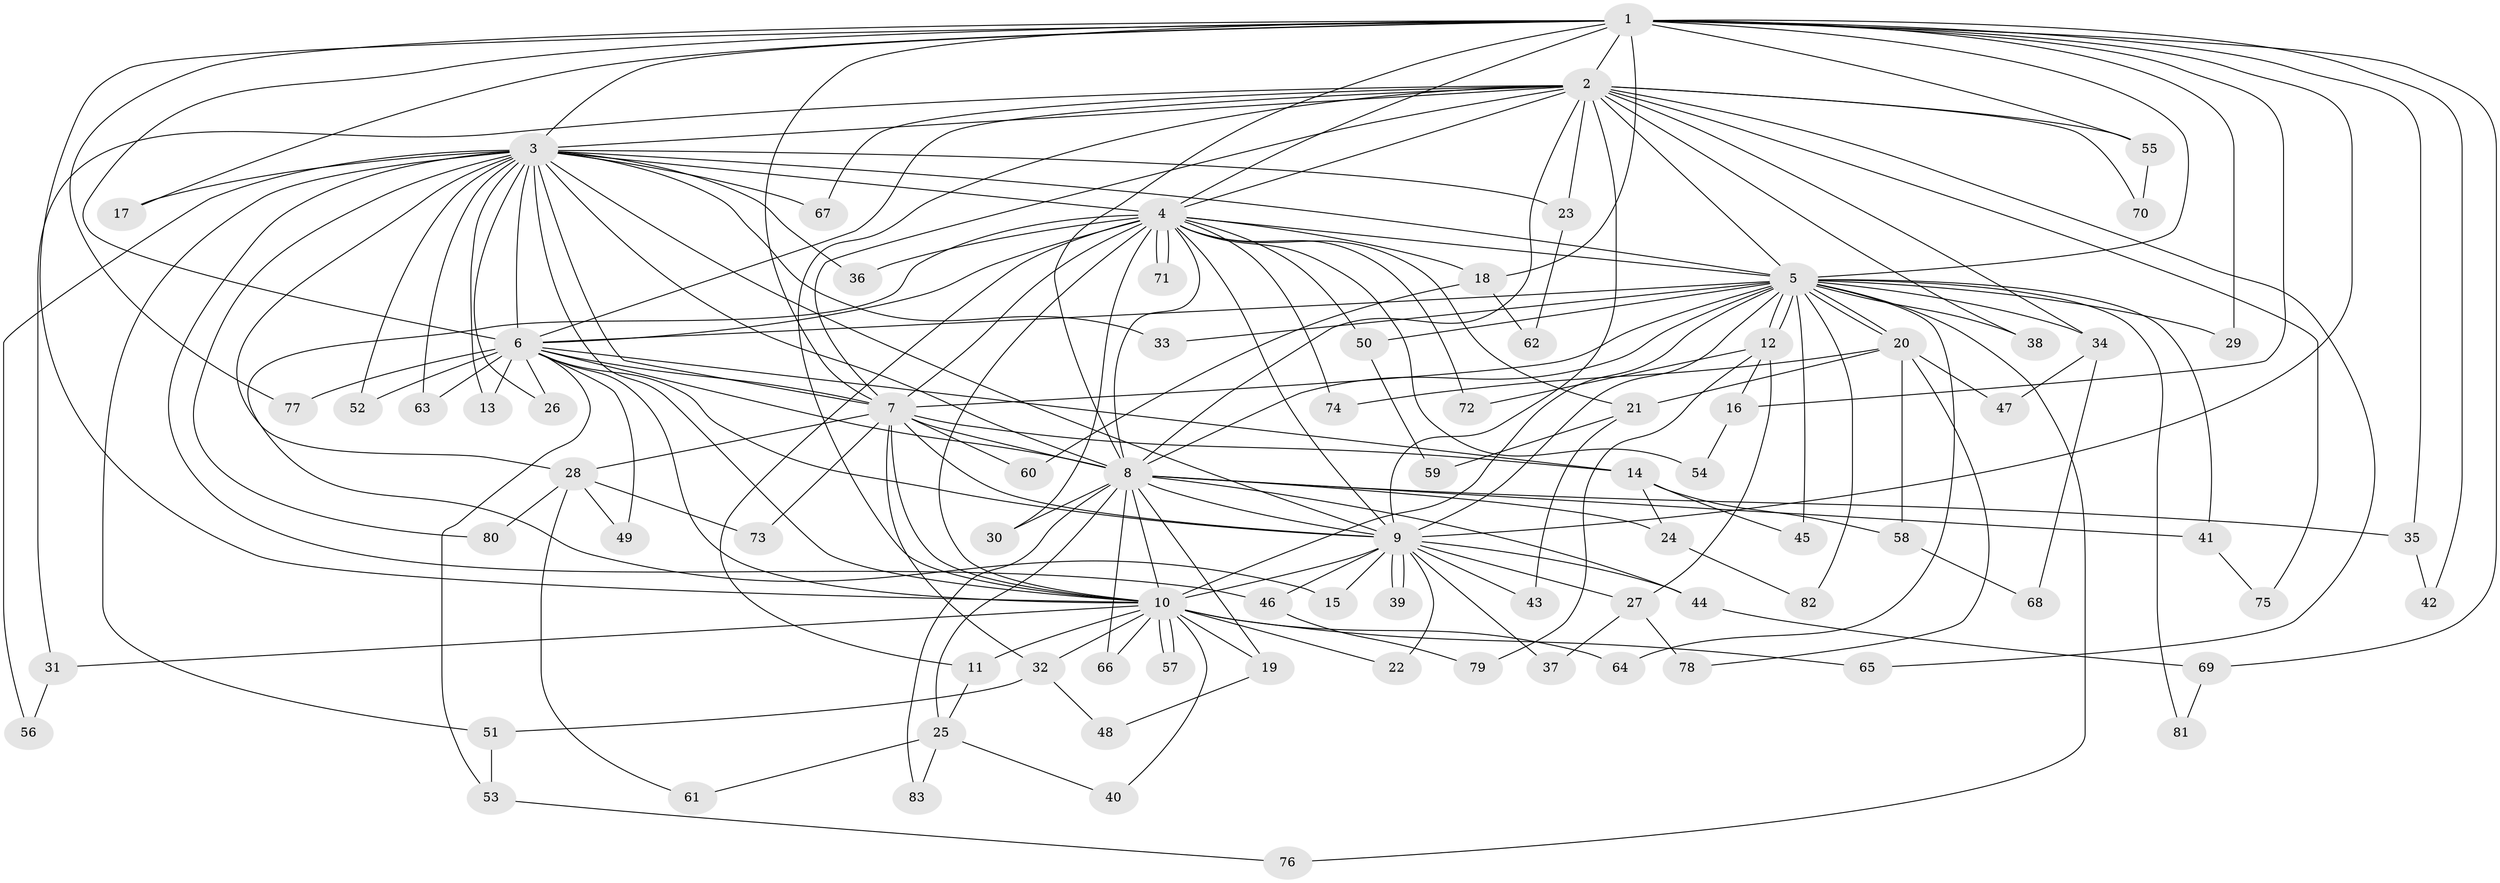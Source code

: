 // coarse degree distribution, {17: 0.03389830508474576, 16: 0.03389830508474576, 20: 0.01694915254237288, 19: 0.03389830508474576, 26: 0.01694915254237288, 13: 0.01694915254237288, 18: 0.01694915254237288, 5: 0.05084745762711865, 2: 0.4915254237288136, 3: 0.2033898305084746, 4: 0.06779661016949153, 8: 0.01694915254237288}
// Generated by graph-tools (version 1.1) at 2025/51/02/27/25 19:51:45]
// undirected, 83 vertices, 191 edges
graph export_dot {
graph [start="1"]
  node [color=gray90,style=filled];
  1;
  2;
  3;
  4;
  5;
  6;
  7;
  8;
  9;
  10;
  11;
  12;
  13;
  14;
  15;
  16;
  17;
  18;
  19;
  20;
  21;
  22;
  23;
  24;
  25;
  26;
  27;
  28;
  29;
  30;
  31;
  32;
  33;
  34;
  35;
  36;
  37;
  38;
  39;
  40;
  41;
  42;
  43;
  44;
  45;
  46;
  47;
  48;
  49;
  50;
  51;
  52;
  53;
  54;
  55;
  56;
  57;
  58;
  59;
  60;
  61;
  62;
  63;
  64;
  65;
  66;
  67;
  68;
  69;
  70;
  71;
  72;
  73;
  74;
  75;
  76;
  77;
  78;
  79;
  80;
  81;
  82;
  83;
  1 -- 2;
  1 -- 3;
  1 -- 4;
  1 -- 5;
  1 -- 6;
  1 -- 7;
  1 -- 8;
  1 -- 9;
  1 -- 10;
  1 -- 16;
  1 -- 17;
  1 -- 18;
  1 -- 29;
  1 -- 35;
  1 -- 42;
  1 -- 55;
  1 -- 69;
  1 -- 77;
  2 -- 3;
  2 -- 4;
  2 -- 5;
  2 -- 6;
  2 -- 7;
  2 -- 8;
  2 -- 9;
  2 -- 10;
  2 -- 23;
  2 -- 31;
  2 -- 34;
  2 -- 38;
  2 -- 55;
  2 -- 65;
  2 -- 67;
  2 -- 70;
  2 -- 75;
  3 -- 4;
  3 -- 5;
  3 -- 6;
  3 -- 7;
  3 -- 8;
  3 -- 9;
  3 -- 10;
  3 -- 13;
  3 -- 17;
  3 -- 23;
  3 -- 26;
  3 -- 28;
  3 -- 33;
  3 -- 36;
  3 -- 46;
  3 -- 51;
  3 -- 52;
  3 -- 56;
  3 -- 63;
  3 -- 67;
  3 -- 80;
  4 -- 5;
  4 -- 6;
  4 -- 7;
  4 -- 8;
  4 -- 9;
  4 -- 10;
  4 -- 11;
  4 -- 15;
  4 -- 18;
  4 -- 21;
  4 -- 30;
  4 -- 36;
  4 -- 50;
  4 -- 54;
  4 -- 71;
  4 -- 71;
  4 -- 72;
  4 -- 74;
  5 -- 6;
  5 -- 7;
  5 -- 8;
  5 -- 9;
  5 -- 10;
  5 -- 12;
  5 -- 12;
  5 -- 20;
  5 -- 20;
  5 -- 29;
  5 -- 33;
  5 -- 34;
  5 -- 38;
  5 -- 41;
  5 -- 45;
  5 -- 50;
  5 -- 64;
  5 -- 76;
  5 -- 81;
  5 -- 82;
  6 -- 7;
  6 -- 8;
  6 -- 9;
  6 -- 10;
  6 -- 13;
  6 -- 14;
  6 -- 26;
  6 -- 49;
  6 -- 52;
  6 -- 53;
  6 -- 63;
  6 -- 77;
  7 -- 8;
  7 -- 9;
  7 -- 10;
  7 -- 14;
  7 -- 28;
  7 -- 32;
  7 -- 60;
  7 -- 73;
  8 -- 9;
  8 -- 10;
  8 -- 19;
  8 -- 24;
  8 -- 25;
  8 -- 30;
  8 -- 35;
  8 -- 41;
  8 -- 44;
  8 -- 66;
  8 -- 83;
  9 -- 10;
  9 -- 15;
  9 -- 22;
  9 -- 27;
  9 -- 37;
  9 -- 39;
  9 -- 39;
  9 -- 43;
  9 -- 44;
  9 -- 46;
  10 -- 11;
  10 -- 19;
  10 -- 22;
  10 -- 31;
  10 -- 32;
  10 -- 40;
  10 -- 57;
  10 -- 57;
  10 -- 64;
  10 -- 65;
  10 -- 66;
  11 -- 25;
  12 -- 16;
  12 -- 27;
  12 -- 72;
  12 -- 79;
  14 -- 24;
  14 -- 45;
  14 -- 58;
  16 -- 54;
  18 -- 60;
  18 -- 62;
  19 -- 48;
  20 -- 21;
  20 -- 47;
  20 -- 58;
  20 -- 74;
  20 -- 78;
  21 -- 43;
  21 -- 59;
  23 -- 62;
  24 -- 82;
  25 -- 40;
  25 -- 61;
  25 -- 83;
  27 -- 37;
  27 -- 78;
  28 -- 49;
  28 -- 61;
  28 -- 73;
  28 -- 80;
  31 -- 56;
  32 -- 48;
  32 -- 51;
  34 -- 47;
  34 -- 68;
  35 -- 42;
  41 -- 75;
  44 -- 69;
  46 -- 79;
  50 -- 59;
  51 -- 53;
  53 -- 76;
  55 -- 70;
  58 -- 68;
  69 -- 81;
}
